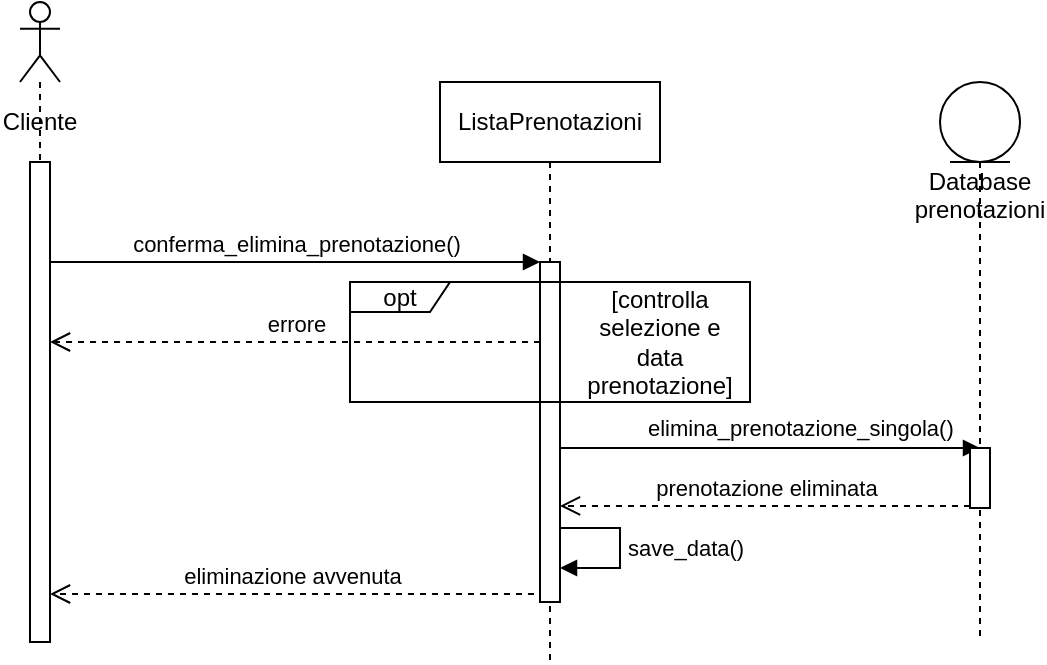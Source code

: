 <mxfile version="14.6.13" type="device"><diagram id="TwVb58uOE5vVAAfuOc3D" name="Page-1"><mxGraphModel dx="946" dy="598" grid="1" gridSize="10" guides="1" tooltips="1" connect="1" arrows="1" fold="1" page="1" pageScale="1" pageWidth="827" pageHeight="1169" math="0" shadow="0"><root><mxCell id="0"/><mxCell id="1" parent="0"/><mxCell id="0KM8DGOG7nsmU9Q7ANFV-1" value="" style="shape=umlLifeline;participant=umlActor;perimeter=lifelinePerimeter;whiteSpace=wrap;html=1;container=1;collapsible=0;recursiveResize=0;verticalAlign=top;spacingTop=36;outlineConnect=0;" parent="1" vertex="1"><mxGeometry x="50" y="40" width="20" height="80" as="geometry"/></mxCell><mxCell id="0KM8DGOG7nsmU9Q7ANFV-2" value="" style="html=1;points=[];perimeter=orthogonalPerimeter;" parent="1" vertex="1"><mxGeometry x="55" y="120" width="10" height="240" as="geometry"/></mxCell><mxCell id="0KM8DGOG7nsmU9Q7ANFV-3" value="Cliente" style="text;html=1;strokeColor=none;fillColor=none;align=center;verticalAlign=middle;whiteSpace=wrap;rounded=0;" parent="1" vertex="1"><mxGeometry x="40" y="90" width="40" height="20" as="geometry"/></mxCell><mxCell id="0KM8DGOG7nsmU9Q7ANFV-5" value="&lt;div&gt;ListaPrenotazioni&lt;/div&gt;" style="shape=umlLifeline;perimeter=lifelinePerimeter;whiteSpace=wrap;html=1;container=1;collapsible=0;recursiveResize=0;outlineConnect=0;" parent="1" vertex="1"><mxGeometry x="260" y="80" width="110" height="290" as="geometry"/></mxCell><mxCell id="0KM8DGOG7nsmU9Q7ANFV-6" value="" style="html=1;points=[];perimeter=orthogonalPerimeter;" parent="0KM8DGOG7nsmU9Q7ANFV-5" vertex="1"><mxGeometry x="50" y="90" width="10" height="170" as="geometry"/></mxCell><mxCell id="0KM8DGOG7nsmU9Q7ANFV-7" value="&lt;div&gt;conferma_elimina_prenotazione()&lt;/div&gt;" style="html=1;verticalAlign=bottom;endArrow=block;" parent="1" target="0KM8DGOG7nsmU9Q7ANFV-6" edge="1"><mxGeometry width="80" relative="1" as="geometry"><mxPoint x="65" y="170" as="sourcePoint"/><mxPoint x="306" y="199" as="targetPoint"/><Array as="points"><mxPoint x="240" y="170"/></Array></mxGeometry></mxCell><mxCell id="0KM8DGOG7nsmU9Q7ANFV-15" value="&lt;div&gt;elimina_prenotazione_singola()&lt;/div&gt;" style="edgeStyle=orthogonalEdgeStyle;html=1;align=left;spacingLeft=2;endArrow=block;rounded=0;" parent="1" edge="1"><mxGeometry x="-0.619" y="10" relative="1" as="geometry"><mxPoint x="320" y="263" as="sourcePoint"/><Array as="points"/><mxPoint x="530" y="263" as="targetPoint"/><mxPoint as="offset"/></mxGeometry></mxCell><mxCell id="0KM8DGOG7nsmU9Q7ANFV-16" value="errore" style="html=1;verticalAlign=bottom;endArrow=open;dashed=1;endSize=8;" parent="1" edge="1"><mxGeometry relative="1" as="geometry"><mxPoint x="310" y="210" as="sourcePoint"/><mxPoint x="65" y="210" as="targetPoint"/><Array as="points"><mxPoint x="275" y="210"/><mxPoint x="225" y="210"/></Array></mxGeometry></mxCell><mxCell id="0KM8DGOG7nsmU9Q7ANFV-17" value="opt" style="shape=umlFrame;whiteSpace=wrap;html=1;width=50;height=15;" parent="1" vertex="1"><mxGeometry x="215" y="180" width="200" height="60" as="geometry"/></mxCell><mxCell id="0KM8DGOG7nsmU9Q7ANFV-18" value="&lt;div&gt;[controlla selezione e data prenotazione]&lt;/div&gt;" style="text;html=1;strokeColor=none;fillColor=none;align=center;verticalAlign=middle;whiteSpace=wrap;rounded=0;" parent="1" vertex="1"><mxGeometry x="350" y="200" width="40" height="20" as="geometry"/></mxCell><mxCell id="0KM8DGOG7nsmU9Q7ANFV-20" value="&lt;div&gt;save_data()&lt;/div&gt;" style="edgeStyle=orthogonalEdgeStyle;html=1;align=left;spacingLeft=2;endArrow=block;rounded=0;" parent="1" edge="1"><mxGeometry relative="1" as="geometry"><mxPoint x="320" y="303" as="sourcePoint"/><Array as="points"><mxPoint x="350" y="303"/><mxPoint x="350" y="323"/></Array><mxPoint x="320" y="323" as="targetPoint"/></mxGeometry></mxCell><mxCell id="0KM8DGOG7nsmU9Q7ANFV-21" value="eliminazione avvenuta" style="html=1;verticalAlign=bottom;endArrow=open;dashed=1;endSize=8;" parent="1" edge="1"><mxGeometry relative="1" as="geometry"><mxPoint x="307" y="336" as="sourcePoint"/><mxPoint x="65" y="336" as="targetPoint"/><Array as="points"><mxPoint x="260" y="336"/></Array></mxGeometry></mxCell><mxCell id="W4y-5T35k_-saKUKTzLV-1" value="Database&lt;br&gt;prenotazioni" style="shape=umlLifeline;participant=umlEntity;perimeter=lifelinePerimeter;whiteSpace=wrap;html=1;container=1;collapsible=0;recursiveResize=0;verticalAlign=top;spacingTop=36;outlineConnect=0;" parent="1" vertex="1"><mxGeometry x="510" y="80" width="40" height="280" as="geometry"/></mxCell><mxCell id="W4y-5T35k_-saKUKTzLV-2" value="" style="html=1;points=[];perimeter=orthogonalPerimeter;" parent="1" vertex="1"><mxGeometry x="525" y="263" width="10" height="30" as="geometry"/></mxCell><mxCell id="W4y-5T35k_-saKUKTzLV-3" value="prenotazione eliminata" style="html=1;verticalAlign=bottom;endArrow=open;dashed=1;endSize=8;entryX=1;entryY=0.768;entryDx=0;entryDy=0;entryPerimeter=0;" parent="1" edge="1"><mxGeometry relative="1" as="geometry"><mxPoint x="525" y="292" as="sourcePoint"/><mxPoint x="320" y="291.96" as="targetPoint"/></mxGeometry></mxCell></root></mxGraphModel></diagram></mxfile>
